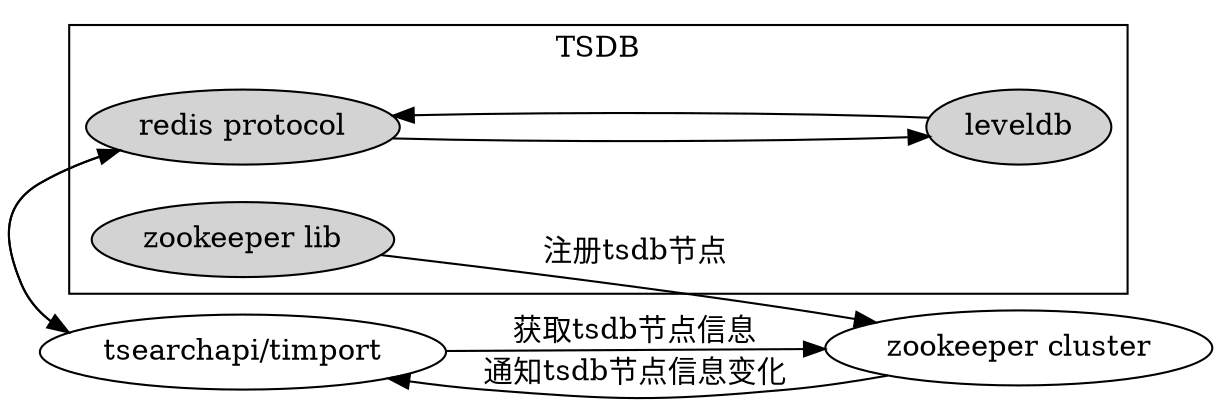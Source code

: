 digraph G {
        rankdir=LR
        subgraph cluster0 {
                node[style = filled];
                //style = filled;
                //color = lightgrey;
                redis_protocol [label="redis protocol"];
                redis_protocol->leveldb;
                leveldb->redis_protocol;
                zookeeper_lib [ label="zookeeper lib"];
                label = "TSDB"
        }

        zookeeper_cluster [label="zookeeper cluster"];
        zookeeper_lib->zookeeper_cluster[label="注册tsdb节点"];

        client [label="tsearchapi/timport"];
        redis_protocol->client;
        client->redis_protocol;
        client->zookeeper_cluster[label="获取tsdb节点信息"];
        zookeeper_cluster->client[label="通知tsdb节点信息变化"];
}
